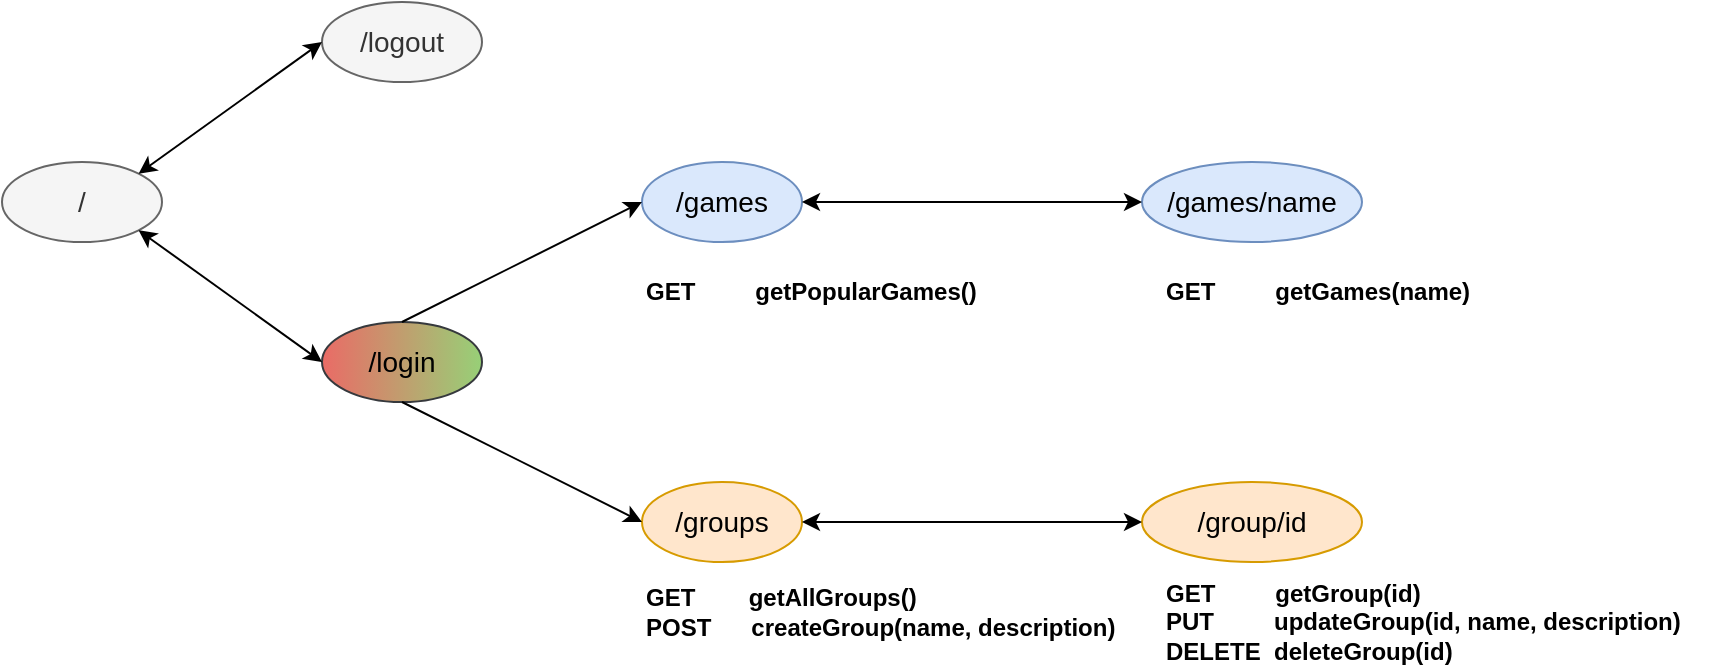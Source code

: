 <mxfile version="12.4.2" type="device" pages="1"><diagram id="34CY0Vtf9F0rsI-gu76d" name="Page-1"><mxGraphModel dx="1422" dy="856" grid="1" gridSize="10" guides="1" tooltips="1" connect="1" arrows="1" fold="1" page="1" pageScale="1" pageWidth="1169" pageHeight="827" math="0" shadow="0"><root><mxCell id="0"/><mxCell id="1" parent="0"/><mxCell id="zna81Q3OQk1UqAZFL1wq-1" value="&lt;font style=&quot;font-size: 14px&quot;&gt;/&lt;/font&gt;" style="ellipse;whiteSpace=wrap;html=1;fillColor=#f5f5f5;strokeColor=#666666;fontColor=#333333;" vertex="1" parent="1"><mxGeometry x="80" y="200" width="80" height="40" as="geometry"/></mxCell><mxCell id="zna81Q3OQk1UqAZFL1wq-2" value="&lt;font style=&quot;font-size: 14px&quot;&gt;/games&lt;/font&gt;" style="ellipse;whiteSpace=wrap;html=1;fillColor=#dae8fc;strokeColor=#6c8ebf;" vertex="1" parent="1"><mxGeometry x="400" y="200" width="80" height="40" as="geometry"/></mxCell><mxCell id="zna81Q3OQk1UqAZFL1wq-3" value="&lt;font style=&quot;font-size: 14px&quot;&gt;/groups&lt;/font&gt;" style="ellipse;whiteSpace=wrap;html=1;fillColor=#ffe6cc;strokeColor=#d79b00;" vertex="1" parent="1"><mxGeometry x="400" y="360" width="80" height="40" as="geometry"/></mxCell><mxCell id="zna81Q3OQk1UqAZFL1wq-4" value="&lt;font style=&quot;font-size: 14px&quot;&gt;/games/name&lt;/font&gt;" style="ellipse;whiteSpace=wrap;html=1;fillColor=#dae8fc;strokeColor=#6c8ebf;" vertex="1" parent="1"><mxGeometry x="650" y="200" width="110" height="40" as="geometry"/></mxCell><mxCell id="zna81Q3OQk1UqAZFL1wq-5" value="&lt;font style=&quot;font-size: 14px&quot;&gt;/group/id&lt;/font&gt;" style="ellipse;whiteSpace=wrap;html=1;fillColor=#ffe6cc;strokeColor=#d79b00;" vertex="1" parent="1"><mxGeometry x="650" y="360" width="110" height="40" as="geometry"/></mxCell><mxCell id="zna81Q3OQk1UqAZFL1wq-6" value="&lt;b&gt;GET&amp;nbsp; &amp;nbsp; &amp;nbsp; &amp;nbsp; &amp;nbsp;getPopularGames()&lt;/b&gt;" style="text;html=1;strokeColor=none;fillColor=none;align=left;verticalAlign=middle;whiteSpace=wrap;rounded=0;" vertex="1" parent="1"><mxGeometry x="400" y="250" width="200" height="30" as="geometry"/></mxCell><mxCell id="zna81Q3OQk1UqAZFL1wq-7" value="&lt;b&gt;GET&amp;nbsp; &amp;nbsp; &amp;nbsp; &amp;nbsp; getAllGroups()&lt;br&gt;POST&amp;nbsp; &amp;nbsp; &amp;nbsp; createGroup(name, description)&lt;/b&gt;" style="text;html=1;strokeColor=none;fillColor=none;align=left;verticalAlign=middle;whiteSpace=wrap;rounded=0;" vertex="1" parent="1"><mxGeometry x="400" y="410" width="240" height="30" as="geometry"/></mxCell><mxCell id="zna81Q3OQk1UqAZFL1wq-8" value="&lt;b&gt;GET&amp;nbsp; &amp;nbsp; &amp;nbsp; &amp;nbsp; &amp;nbsp;getGames(name)&lt;/b&gt;" style="text;html=1;strokeColor=none;fillColor=none;align=left;verticalAlign=middle;whiteSpace=wrap;rounded=0;" vertex="1" parent="1"><mxGeometry x="660" y="250" width="200" height="30" as="geometry"/></mxCell><mxCell id="zna81Q3OQk1UqAZFL1wq-9" value="&lt;b&gt;GET&amp;nbsp; &amp;nbsp; &amp;nbsp; &amp;nbsp; &amp;nbsp;getGroup(id)&lt;br&gt;PUT&amp;nbsp; &amp;nbsp; &amp;nbsp; &amp;nbsp; &amp;nbsp;updateGroup(id, name, description)&lt;br&gt;DELETE&amp;nbsp; deleteGroup(id)&lt;/b&gt;" style="text;html=1;strokeColor=none;fillColor=none;align=left;verticalAlign=middle;whiteSpace=wrap;rounded=0;" vertex="1" parent="1"><mxGeometry x="660" y="410" width="280" height="40" as="geometry"/></mxCell><mxCell id="zna81Q3OQk1UqAZFL1wq-13" value="" style="endArrow=classic;startArrow=classic;html=1;entryX=0;entryY=0.5;entryDx=0;entryDy=0;exitX=1;exitY=0.5;exitDx=0;exitDy=0;" edge="1" parent="1" source="zna81Q3OQk1UqAZFL1wq-3" target="zna81Q3OQk1UqAZFL1wq-5"><mxGeometry width="50" height="50" relative="1" as="geometry"><mxPoint x="280" y="520" as="sourcePoint"/><mxPoint x="330" y="470" as="targetPoint"/></mxGeometry></mxCell><mxCell id="zna81Q3OQk1UqAZFL1wq-14" value="" style="endArrow=classic;startArrow=classic;html=1;entryX=0;entryY=0.5;entryDx=0;entryDy=0;exitX=1;exitY=0.5;exitDx=0;exitDy=0;" edge="1" parent="1" source="zna81Q3OQk1UqAZFL1wq-2" target="zna81Q3OQk1UqAZFL1wq-4"><mxGeometry width="50" height="50" relative="1" as="geometry"><mxPoint x="280" y="520" as="sourcePoint"/><mxPoint x="330" y="470" as="targetPoint"/></mxGeometry></mxCell><mxCell id="zna81Q3OQk1UqAZFL1wq-16" value="&lt;font style=&quot;font-size: 14px&quot;&gt;/login&lt;/font&gt;" style="ellipse;whiteSpace=wrap;html=1;fillColor=#97D077;strokeColor=#36393d;gradientColor=#EA6B66;gradientDirection=west;" vertex="1" parent="1"><mxGeometry x="240" y="280" width="80" height="40" as="geometry"/></mxCell><mxCell id="zna81Q3OQk1UqAZFL1wq-17" value="" style="endArrow=classic;html=1;entryX=0;entryY=0.5;entryDx=0;entryDy=0;exitX=0.5;exitY=0;exitDx=0;exitDy=0;" edge="1" parent="1" source="zna81Q3OQk1UqAZFL1wq-16" target="zna81Q3OQk1UqAZFL1wq-2"><mxGeometry width="50" height="50" relative="1" as="geometry"><mxPoint x="120" y="520" as="sourcePoint"/><mxPoint x="170" y="470" as="targetPoint"/></mxGeometry></mxCell><mxCell id="zna81Q3OQk1UqAZFL1wq-18" value="" style="endArrow=classic;html=1;entryX=0;entryY=0.5;entryDx=0;entryDy=0;exitX=0.5;exitY=1;exitDx=0;exitDy=0;" edge="1" parent="1" source="zna81Q3OQk1UqAZFL1wq-16" target="zna81Q3OQk1UqAZFL1wq-3"><mxGeometry width="50" height="50" relative="1" as="geometry"><mxPoint x="120" y="520" as="sourcePoint"/><mxPoint x="170" y="470" as="targetPoint"/></mxGeometry></mxCell><mxCell id="zna81Q3OQk1UqAZFL1wq-19" value="" style="endArrow=classic;html=1;entryX=0;entryY=0.5;entryDx=0;entryDy=0;exitX=1;exitY=1;exitDx=0;exitDy=0;startArrow=classic;startFill=1;" edge="1" parent="1" source="zna81Q3OQk1UqAZFL1wq-1" target="zna81Q3OQk1UqAZFL1wq-16"><mxGeometry width="50" height="50" relative="1" as="geometry"><mxPoint x="80" y="440" as="sourcePoint"/><mxPoint x="130" y="390" as="targetPoint"/></mxGeometry></mxCell><mxCell id="zna81Q3OQk1UqAZFL1wq-21" value="&lt;font style=&quot;font-size: 14px&quot;&gt;/logout&lt;/font&gt;" style="ellipse;whiteSpace=wrap;html=1;fillColor=#f5f5f5;strokeColor=#666666;fontColor=#333333;" vertex="1" parent="1"><mxGeometry x="240" y="120" width="80" height="40" as="geometry"/></mxCell><mxCell id="zna81Q3OQk1UqAZFL1wq-22" value="" style="endArrow=classic;html=1;exitX=1;exitY=0;exitDx=0;exitDy=0;entryX=0;entryY=0.5;entryDx=0;entryDy=0;startArrow=classic;startFill=1;" edge="1" parent="1" source="zna81Q3OQk1UqAZFL1wq-1" target="zna81Q3OQk1UqAZFL1wq-21"><mxGeometry width="50" height="50" relative="1" as="geometry"><mxPoint x="80" y="440" as="sourcePoint"/><mxPoint x="80" y="110" as="targetPoint"/></mxGeometry></mxCell></root></mxGraphModel></diagram></mxfile>